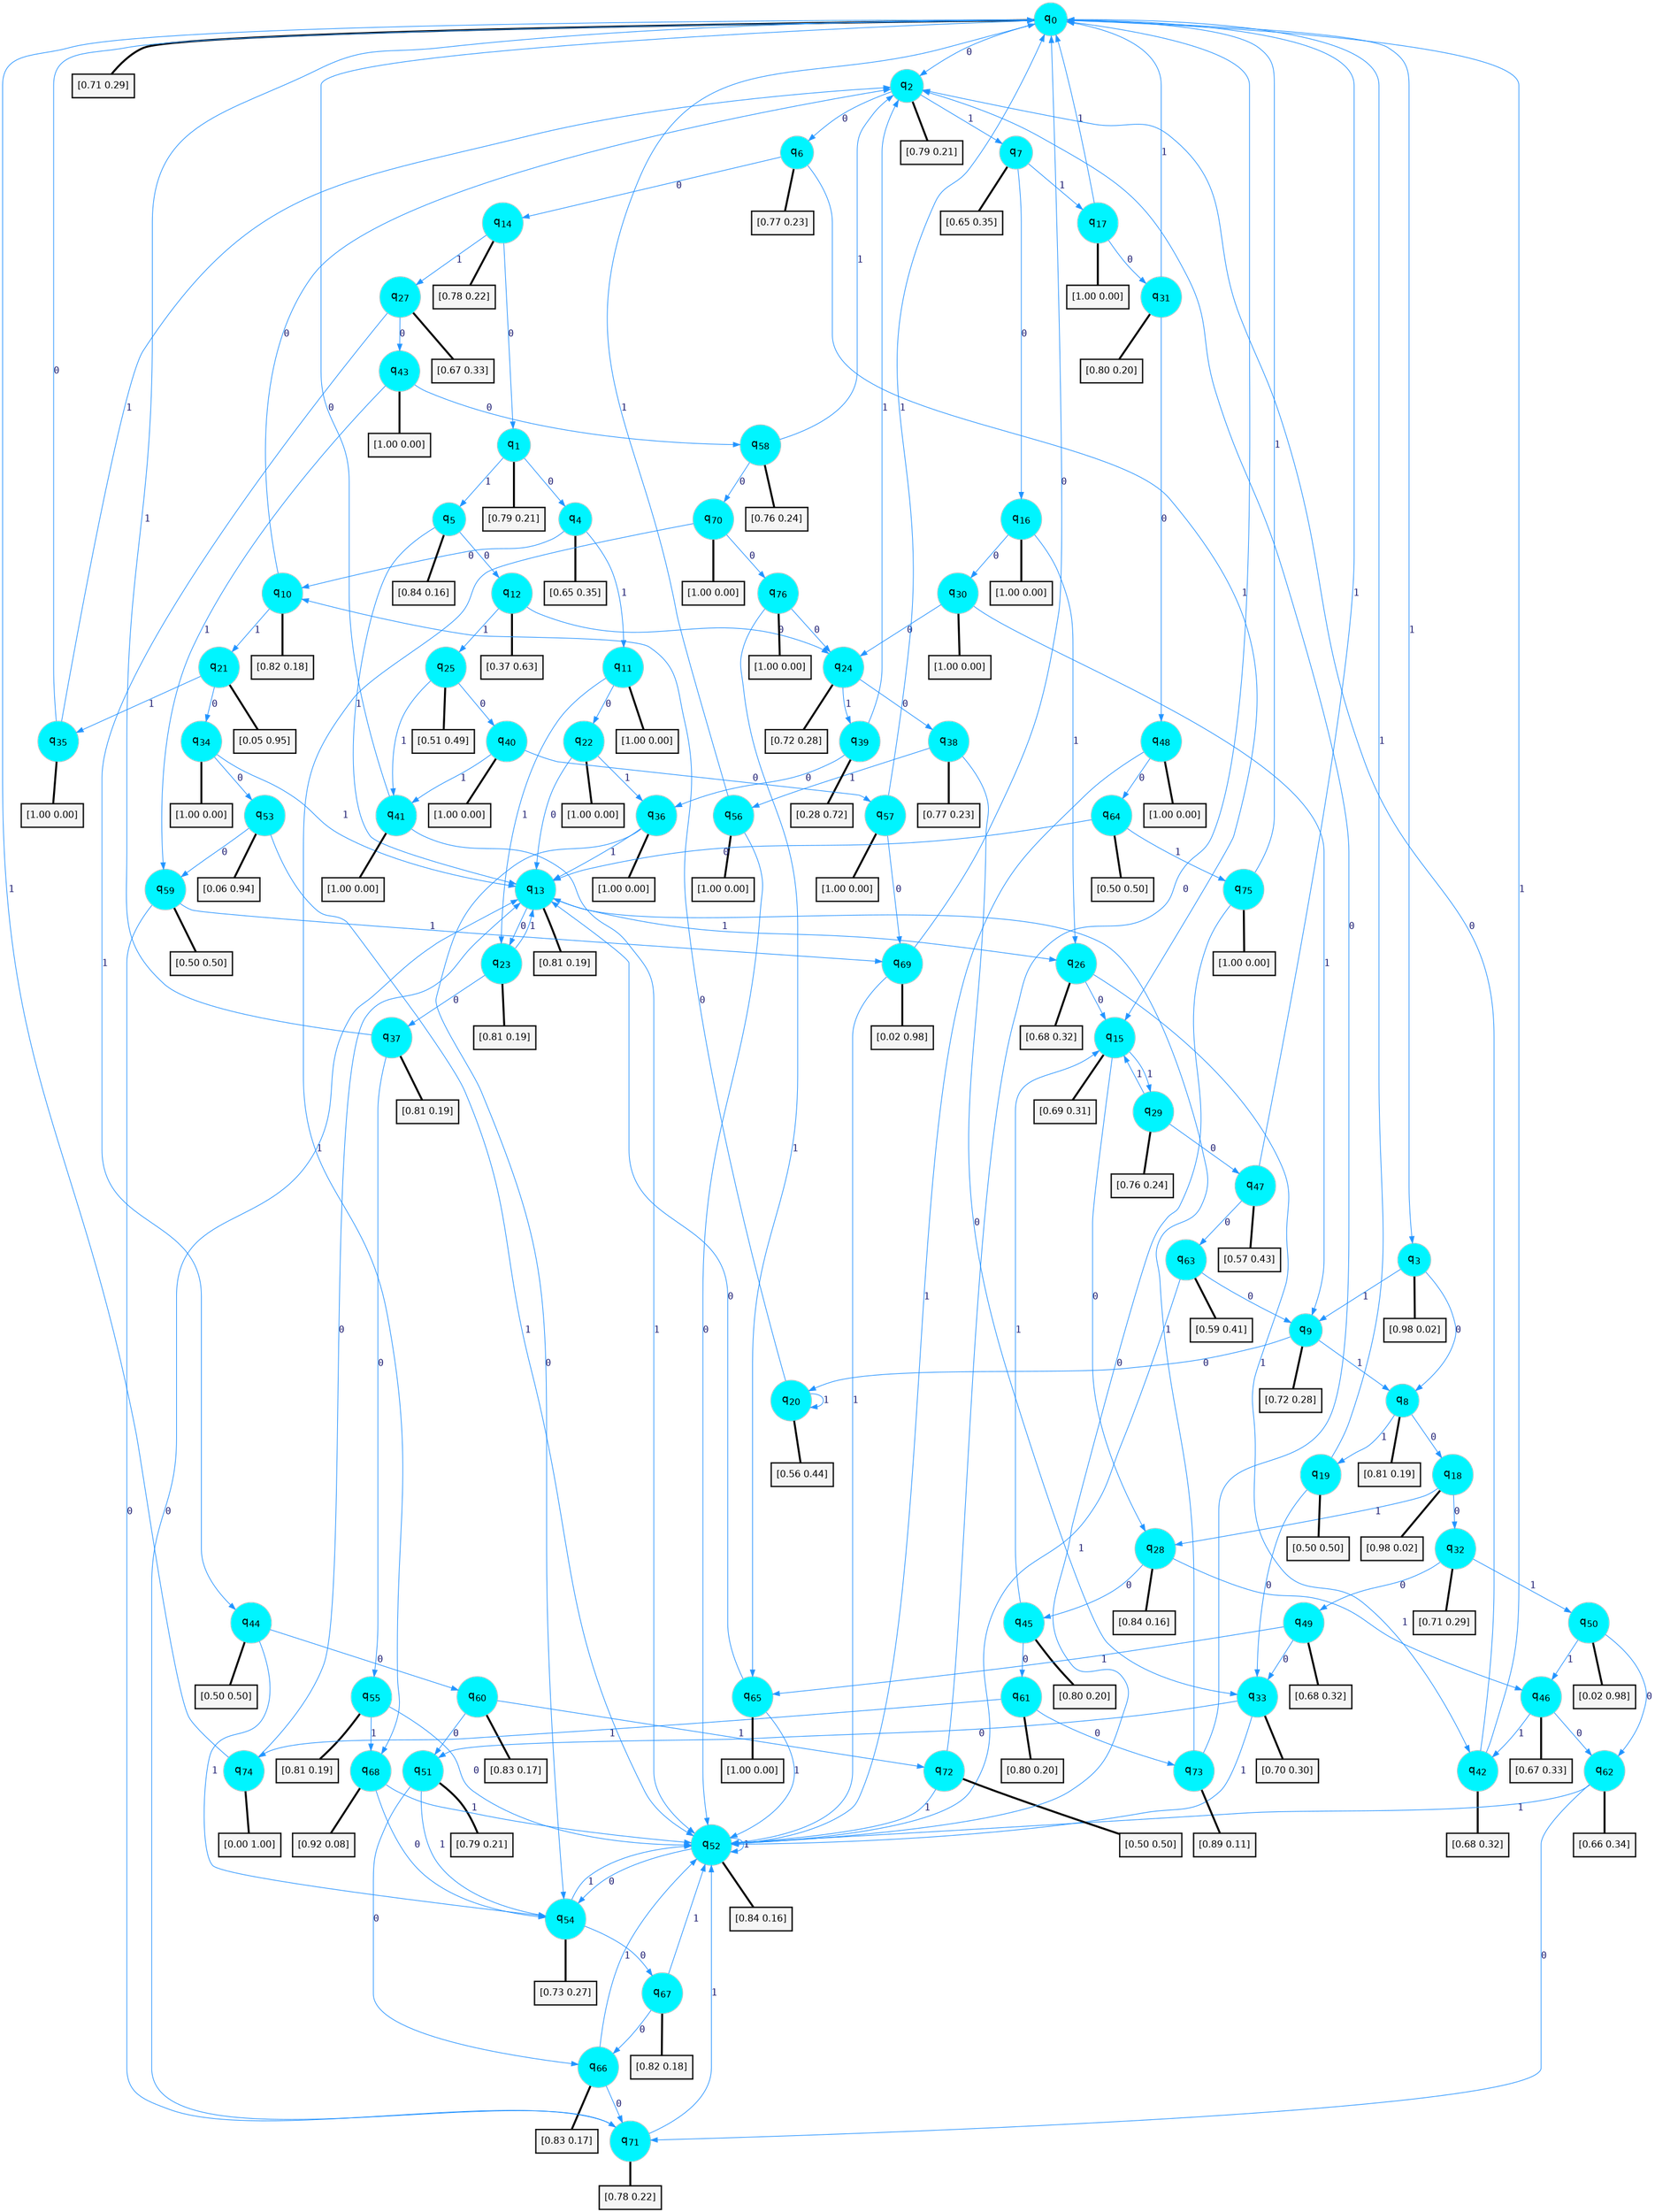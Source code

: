 digraph G {
graph [
bgcolor=transparent, dpi=300, rankdir=TD, size="40,25"];
node [
color=gray, fillcolor=turquoise1, fontcolor=black, fontname=Helvetica, fontsize=16, fontweight=bold, shape=circle, style=filled];
edge [
arrowsize=1, color=dodgerblue1, fontcolor=midnightblue, fontname=courier, fontweight=bold, penwidth=1, style=solid, weight=20];
0[label=<q<SUB>0</SUB>>];
1[label=<q<SUB>1</SUB>>];
2[label=<q<SUB>2</SUB>>];
3[label=<q<SUB>3</SUB>>];
4[label=<q<SUB>4</SUB>>];
5[label=<q<SUB>5</SUB>>];
6[label=<q<SUB>6</SUB>>];
7[label=<q<SUB>7</SUB>>];
8[label=<q<SUB>8</SUB>>];
9[label=<q<SUB>9</SUB>>];
10[label=<q<SUB>10</SUB>>];
11[label=<q<SUB>11</SUB>>];
12[label=<q<SUB>12</SUB>>];
13[label=<q<SUB>13</SUB>>];
14[label=<q<SUB>14</SUB>>];
15[label=<q<SUB>15</SUB>>];
16[label=<q<SUB>16</SUB>>];
17[label=<q<SUB>17</SUB>>];
18[label=<q<SUB>18</SUB>>];
19[label=<q<SUB>19</SUB>>];
20[label=<q<SUB>20</SUB>>];
21[label=<q<SUB>21</SUB>>];
22[label=<q<SUB>22</SUB>>];
23[label=<q<SUB>23</SUB>>];
24[label=<q<SUB>24</SUB>>];
25[label=<q<SUB>25</SUB>>];
26[label=<q<SUB>26</SUB>>];
27[label=<q<SUB>27</SUB>>];
28[label=<q<SUB>28</SUB>>];
29[label=<q<SUB>29</SUB>>];
30[label=<q<SUB>30</SUB>>];
31[label=<q<SUB>31</SUB>>];
32[label=<q<SUB>32</SUB>>];
33[label=<q<SUB>33</SUB>>];
34[label=<q<SUB>34</SUB>>];
35[label=<q<SUB>35</SUB>>];
36[label=<q<SUB>36</SUB>>];
37[label=<q<SUB>37</SUB>>];
38[label=<q<SUB>38</SUB>>];
39[label=<q<SUB>39</SUB>>];
40[label=<q<SUB>40</SUB>>];
41[label=<q<SUB>41</SUB>>];
42[label=<q<SUB>42</SUB>>];
43[label=<q<SUB>43</SUB>>];
44[label=<q<SUB>44</SUB>>];
45[label=<q<SUB>45</SUB>>];
46[label=<q<SUB>46</SUB>>];
47[label=<q<SUB>47</SUB>>];
48[label=<q<SUB>48</SUB>>];
49[label=<q<SUB>49</SUB>>];
50[label=<q<SUB>50</SUB>>];
51[label=<q<SUB>51</SUB>>];
52[label=<q<SUB>52</SUB>>];
53[label=<q<SUB>53</SUB>>];
54[label=<q<SUB>54</SUB>>];
55[label=<q<SUB>55</SUB>>];
56[label=<q<SUB>56</SUB>>];
57[label=<q<SUB>57</SUB>>];
58[label=<q<SUB>58</SUB>>];
59[label=<q<SUB>59</SUB>>];
60[label=<q<SUB>60</SUB>>];
61[label=<q<SUB>61</SUB>>];
62[label=<q<SUB>62</SUB>>];
63[label=<q<SUB>63</SUB>>];
64[label=<q<SUB>64</SUB>>];
65[label=<q<SUB>65</SUB>>];
66[label=<q<SUB>66</SUB>>];
67[label=<q<SUB>67</SUB>>];
68[label=<q<SUB>68</SUB>>];
69[label=<q<SUB>69</SUB>>];
70[label=<q<SUB>70</SUB>>];
71[label=<q<SUB>71</SUB>>];
72[label=<q<SUB>72</SUB>>];
73[label=<q<SUB>73</SUB>>];
74[label=<q<SUB>74</SUB>>];
75[label=<q<SUB>75</SUB>>];
76[label=<q<SUB>76</SUB>>];
77[label="[0.71 0.29]", shape=box,fontcolor=black, fontname=Helvetica, fontsize=14, penwidth=2, fillcolor=whitesmoke,color=black];
78[label="[0.79 0.21]", shape=box,fontcolor=black, fontname=Helvetica, fontsize=14, penwidth=2, fillcolor=whitesmoke,color=black];
79[label="[0.79 0.21]", shape=box,fontcolor=black, fontname=Helvetica, fontsize=14, penwidth=2, fillcolor=whitesmoke,color=black];
80[label="[0.98 0.02]", shape=box,fontcolor=black, fontname=Helvetica, fontsize=14, penwidth=2, fillcolor=whitesmoke,color=black];
81[label="[0.65 0.35]", shape=box,fontcolor=black, fontname=Helvetica, fontsize=14, penwidth=2, fillcolor=whitesmoke,color=black];
82[label="[0.84 0.16]", shape=box,fontcolor=black, fontname=Helvetica, fontsize=14, penwidth=2, fillcolor=whitesmoke,color=black];
83[label="[0.77 0.23]", shape=box,fontcolor=black, fontname=Helvetica, fontsize=14, penwidth=2, fillcolor=whitesmoke,color=black];
84[label="[0.65 0.35]", shape=box,fontcolor=black, fontname=Helvetica, fontsize=14, penwidth=2, fillcolor=whitesmoke,color=black];
85[label="[0.81 0.19]", shape=box,fontcolor=black, fontname=Helvetica, fontsize=14, penwidth=2, fillcolor=whitesmoke,color=black];
86[label="[0.72 0.28]", shape=box,fontcolor=black, fontname=Helvetica, fontsize=14, penwidth=2, fillcolor=whitesmoke,color=black];
87[label="[0.82 0.18]", shape=box,fontcolor=black, fontname=Helvetica, fontsize=14, penwidth=2, fillcolor=whitesmoke,color=black];
88[label="[1.00 0.00]", shape=box,fontcolor=black, fontname=Helvetica, fontsize=14, penwidth=2, fillcolor=whitesmoke,color=black];
89[label="[0.37 0.63]", shape=box,fontcolor=black, fontname=Helvetica, fontsize=14, penwidth=2, fillcolor=whitesmoke,color=black];
90[label="[0.81 0.19]", shape=box,fontcolor=black, fontname=Helvetica, fontsize=14, penwidth=2, fillcolor=whitesmoke,color=black];
91[label="[0.78 0.22]", shape=box,fontcolor=black, fontname=Helvetica, fontsize=14, penwidth=2, fillcolor=whitesmoke,color=black];
92[label="[0.69 0.31]", shape=box,fontcolor=black, fontname=Helvetica, fontsize=14, penwidth=2, fillcolor=whitesmoke,color=black];
93[label="[1.00 0.00]", shape=box,fontcolor=black, fontname=Helvetica, fontsize=14, penwidth=2, fillcolor=whitesmoke,color=black];
94[label="[1.00 0.00]", shape=box,fontcolor=black, fontname=Helvetica, fontsize=14, penwidth=2, fillcolor=whitesmoke,color=black];
95[label="[0.98 0.02]", shape=box,fontcolor=black, fontname=Helvetica, fontsize=14, penwidth=2, fillcolor=whitesmoke,color=black];
96[label="[0.50 0.50]", shape=box,fontcolor=black, fontname=Helvetica, fontsize=14, penwidth=2, fillcolor=whitesmoke,color=black];
97[label="[0.56 0.44]", shape=box,fontcolor=black, fontname=Helvetica, fontsize=14, penwidth=2, fillcolor=whitesmoke,color=black];
98[label="[0.05 0.95]", shape=box,fontcolor=black, fontname=Helvetica, fontsize=14, penwidth=2, fillcolor=whitesmoke,color=black];
99[label="[1.00 0.00]", shape=box,fontcolor=black, fontname=Helvetica, fontsize=14, penwidth=2, fillcolor=whitesmoke,color=black];
100[label="[0.81 0.19]", shape=box,fontcolor=black, fontname=Helvetica, fontsize=14, penwidth=2, fillcolor=whitesmoke,color=black];
101[label="[0.72 0.28]", shape=box,fontcolor=black, fontname=Helvetica, fontsize=14, penwidth=2, fillcolor=whitesmoke,color=black];
102[label="[0.51 0.49]", shape=box,fontcolor=black, fontname=Helvetica, fontsize=14, penwidth=2, fillcolor=whitesmoke,color=black];
103[label="[0.68 0.32]", shape=box,fontcolor=black, fontname=Helvetica, fontsize=14, penwidth=2, fillcolor=whitesmoke,color=black];
104[label="[0.67 0.33]", shape=box,fontcolor=black, fontname=Helvetica, fontsize=14, penwidth=2, fillcolor=whitesmoke,color=black];
105[label="[0.84 0.16]", shape=box,fontcolor=black, fontname=Helvetica, fontsize=14, penwidth=2, fillcolor=whitesmoke,color=black];
106[label="[0.76 0.24]", shape=box,fontcolor=black, fontname=Helvetica, fontsize=14, penwidth=2, fillcolor=whitesmoke,color=black];
107[label="[1.00 0.00]", shape=box,fontcolor=black, fontname=Helvetica, fontsize=14, penwidth=2, fillcolor=whitesmoke,color=black];
108[label="[0.80 0.20]", shape=box,fontcolor=black, fontname=Helvetica, fontsize=14, penwidth=2, fillcolor=whitesmoke,color=black];
109[label="[0.71 0.29]", shape=box,fontcolor=black, fontname=Helvetica, fontsize=14, penwidth=2, fillcolor=whitesmoke,color=black];
110[label="[0.70 0.30]", shape=box,fontcolor=black, fontname=Helvetica, fontsize=14, penwidth=2, fillcolor=whitesmoke,color=black];
111[label="[1.00 0.00]", shape=box,fontcolor=black, fontname=Helvetica, fontsize=14, penwidth=2, fillcolor=whitesmoke,color=black];
112[label="[1.00 0.00]", shape=box,fontcolor=black, fontname=Helvetica, fontsize=14, penwidth=2, fillcolor=whitesmoke,color=black];
113[label="[1.00 0.00]", shape=box,fontcolor=black, fontname=Helvetica, fontsize=14, penwidth=2, fillcolor=whitesmoke,color=black];
114[label="[0.81 0.19]", shape=box,fontcolor=black, fontname=Helvetica, fontsize=14, penwidth=2, fillcolor=whitesmoke,color=black];
115[label="[0.77 0.23]", shape=box,fontcolor=black, fontname=Helvetica, fontsize=14, penwidth=2, fillcolor=whitesmoke,color=black];
116[label="[0.28 0.72]", shape=box,fontcolor=black, fontname=Helvetica, fontsize=14, penwidth=2, fillcolor=whitesmoke,color=black];
117[label="[1.00 0.00]", shape=box,fontcolor=black, fontname=Helvetica, fontsize=14, penwidth=2, fillcolor=whitesmoke,color=black];
118[label="[1.00 0.00]", shape=box,fontcolor=black, fontname=Helvetica, fontsize=14, penwidth=2, fillcolor=whitesmoke,color=black];
119[label="[0.68 0.32]", shape=box,fontcolor=black, fontname=Helvetica, fontsize=14, penwidth=2, fillcolor=whitesmoke,color=black];
120[label="[1.00 0.00]", shape=box,fontcolor=black, fontname=Helvetica, fontsize=14, penwidth=2, fillcolor=whitesmoke,color=black];
121[label="[0.50 0.50]", shape=box,fontcolor=black, fontname=Helvetica, fontsize=14, penwidth=2, fillcolor=whitesmoke,color=black];
122[label="[0.80 0.20]", shape=box,fontcolor=black, fontname=Helvetica, fontsize=14, penwidth=2, fillcolor=whitesmoke,color=black];
123[label="[0.67 0.33]", shape=box,fontcolor=black, fontname=Helvetica, fontsize=14, penwidth=2, fillcolor=whitesmoke,color=black];
124[label="[0.57 0.43]", shape=box,fontcolor=black, fontname=Helvetica, fontsize=14, penwidth=2, fillcolor=whitesmoke,color=black];
125[label="[1.00 0.00]", shape=box,fontcolor=black, fontname=Helvetica, fontsize=14, penwidth=2, fillcolor=whitesmoke,color=black];
126[label="[0.68 0.32]", shape=box,fontcolor=black, fontname=Helvetica, fontsize=14, penwidth=2, fillcolor=whitesmoke,color=black];
127[label="[0.02 0.98]", shape=box,fontcolor=black, fontname=Helvetica, fontsize=14, penwidth=2, fillcolor=whitesmoke,color=black];
128[label="[0.79 0.21]", shape=box,fontcolor=black, fontname=Helvetica, fontsize=14, penwidth=2, fillcolor=whitesmoke,color=black];
129[label="[0.84 0.16]", shape=box,fontcolor=black, fontname=Helvetica, fontsize=14, penwidth=2, fillcolor=whitesmoke,color=black];
130[label="[0.06 0.94]", shape=box,fontcolor=black, fontname=Helvetica, fontsize=14, penwidth=2, fillcolor=whitesmoke,color=black];
131[label="[0.73 0.27]", shape=box,fontcolor=black, fontname=Helvetica, fontsize=14, penwidth=2, fillcolor=whitesmoke,color=black];
132[label="[0.81 0.19]", shape=box,fontcolor=black, fontname=Helvetica, fontsize=14, penwidth=2, fillcolor=whitesmoke,color=black];
133[label="[1.00 0.00]", shape=box,fontcolor=black, fontname=Helvetica, fontsize=14, penwidth=2, fillcolor=whitesmoke,color=black];
134[label="[1.00 0.00]", shape=box,fontcolor=black, fontname=Helvetica, fontsize=14, penwidth=2, fillcolor=whitesmoke,color=black];
135[label="[0.76 0.24]", shape=box,fontcolor=black, fontname=Helvetica, fontsize=14, penwidth=2, fillcolor=whitesmoke,color=black];
136[label="[0.50 0.50]", shape=box,fontcolor=black, fontname=Helvetica, fontsize=14, penwidth=2, fillcolor=whitesmoke,color=black];
137[label="[0.83 0.17]", shape=box,fontcolor=black, fontname=Helvetica, fontsize=14, penwidth=2, fillcolor=whitesmoke,color=black];
138[label="[0.80 0.20]", shape=box,fontcolor=black, fontname=Helvetica, fontsize=14, penwidth=2, fillcolor=whitesmoke,color=black];
139[label="[0.66 0.34]", shape=box,fontcolor=black, fontname=Helvetica, fontsize=14, penwidth=2, fillcolor=whitesmoke,color=black];
140[label="[0.59 0.41]", shape=box,fontcolor=black, fontname=Helvetica, fontsize=14, penwidth=2, fillcolor=whitesmoke,color=black];
141[label="[0.50 0.50]", shape=box,fontcolor=black, fontname=Helvetica, fontsize=14, penwidth=2, fillcolor=whitesmoke,color=black];
142[label="[1.00 0.00]", shape=box,fontcolor=black, fontname=Helvetica, fontsize=14, penwidth=2, fillcolor=whitesmoke,color=black];
143[label="[0.83 0.17]", shape=box,fontcolor=black, fontname=Helvetica, fontsize=14, penwidth=2, fillcolor=whitesmoke,color=black];
144[label="[0.82 0.18]", shape=box,fontcolor=black, fontname=Helvetica, fontsize=14, penwidth=2, fillcolor=whitesmoke,color=black];
145[label="[0.92 0.08]", shape=box,fontcolor=black, fontname=Helvetica, fontsize=14, penwidth=2, fillcolor=whitesmoke,color=black];
146[label="[0.02 0.98]", shape=box,fontcolor=black, fontname=Helvetica, fontsize=14, penwidth=2, fillcolor=whitesmoke,color=black];
147[label="[1.00 0.00]", shape=box,fontcolor=black, fontname=Helvetica, fontsize=14, penwidth=2, fillcolor=whitesmoke,color=black];
148[label="[0.78 0.22]", shape=box,fontcolor=black, fontname=Helvetica, fontsize=14, penwidth=2, fillcolor=whitesmoke,color=black];
149[label="[0.50 0.50]", shape=box,fontcolor=black, fontname=Helvetica, fontsize=14, penwidth=2, fillcolor=whitesmoke,color=black];
150[label="[0.89 0.11]", shape=box,fontcolor=black, fontname=Helvetica, fontsize=14, penwidth=2, fillcolor=whitesmoke,color=black];
151[label="[0.00 1.00]", shape=box,fontcolor=black, fontname=Helvetica, fontsize=14, penwidth=2, fillcolor=whitesmoke,color=black];
152[label="[1.00 0.00]", shape=box,fontcolor=black, fontname=Helvetica, fontsize=14, penwidth=2, fillcolor=whitesmoke,color=black];
153[label="[1.00 0.00]", shape=box,fontcolor=black, fontname=Helvetica, fontsize=14, penwidth=2, fillcolor=whitesmoke,color=black];
0->2 [label=0];
0->3 [label=1];
0->77 [arrowhead=none, penwidth=3,color=black];
1->4 [label=0];
1->5 [label=1];
1->78 [arrowhead=none, penwidth=3,color=black];
2->6 [label=0];
2->7 [label=1];
2->79 [arrowhead=none, penwidth=3,color=black];
3->8 [label=0];
3->9 [label=1];
3->80 [arrowhead=none, penwidth=3,color=black];
4->10 [label=0];
4->11 [label=1];
4->81 [arrowhead=none, penwidth=3,color=black];
5->12 [label=0];
5->13 [label=1];
5->82 [arrowhead=none, penwidth=3,color=black];
6->14 [label=0];
6->15 [label=1];
6->83 [arrowhead=none, penwidth=3,color=black];
7->16 [label=0];
7->17 [label=1];
7->84 [arrowhead=none, penwidth=3,color=black];
8->18 [label=0];
8->19 [label=1];
8->85 [arrowhead=none, penwidth=3,color=black];
9->20 [label=0];
9->8 [label=1];
9->86 [arrowhead=none, penwidth=3,color=black];
10->2 [label=0];
10->21 [label=1];
10->87 [arrowhead=none, penwidth=3,color=black];
11->22 [label=0];
11->23 [label=1];
11->88 [arrowhead=none, penwidth=3,color=black];
12->24 [label=0];
12->25 [label=1];
12->89 [arrowhead=none, penwidth=3,color=black];
13->23 [label=0];
13->26 [label=1];
13->90 [arrowhead=none, penwidth=3,color=black];
14->1 [label=0];
14->27 [label=1];
14->91 [arrowhead=none, penwidth=3,color=black];
15->28 [label=0];
15->29 [label=1];
15->92 [arrowhead=none, penwidth=3,color=black];
16->30 [label=0];
16->26 [label=1];
16->93 [arrowhead=none, penwidth=3,color=black];
17->31 [label=0];
17->0 [label=1];
17->94 [arrowhead=none, penwidth=3,color=black];
18->32 [label=0];
18->28 [label=1];
18->95 [arrowhead=none, penwidth=3,color=black];
19->33 [label=0];
19->0 [label=1];
19->96 [arrowhead=none, penwidth=3,color=black];
20->10 [label=0];
20->20 [label=1];
20->97 [arrowhead=none, penwidth=3,color=black];
21->34 [label=0];
21->35 [label=1];
21->98 [arrowhead=none, penwidth=3,color=black];
22->13 [label=0];
22->36 [label=1];
22->99 [arrowhead=none, penwidth=3,color=black];
23->37 [label=0];
23->13 [label=1];
23->100 [arrowhead=none, penwidth=3,color=black];
24->38 [label=0];
24->39 [label=1];
24->101 [arrowhead=none, penwidth=3,color=black];
25->40 [label=0];
25->41 [label=1];
25->102 [arrowhead=none, penwidth=3,color=black];
26->15 [label=0];
26->42 [label=1];
26->103 [arrowhead=none, penwidth=3,color=black];
27->43 [label=0];
27->44 [label=1];
27->104 [arrowhead=none, penwidth=3,color=black];
28->45 [label=0];
28->46 [label=1];
28->105 [arrowhead=none, penwidth=3,color=black];
29->47 [label=0];
29->15 [label=1];
29->106 [arrowhead=none, penwidth=3,color=black];
30->24 [label=0];
30->9 [label=1];
30->107 [arrowhead=none, penwidth=3,color=black];
31->48 [label=0];
31->0 [label=1];
31->108 [arrowhead=none, penwidth=3,color=black];
32->49 [label=0];
32->50 [label=1];
32->109 [arrowhead=none, penwidth=3,color=black];
33->51 [label=0];
33->52 [label=1];
33->110 [arrowhead=none, penwidth=3,color=black];
34->53 [label=0];
34->13 [label=1];
34->111 [arrowhead=none, penwidth=3,color=black];
35->0 [label=0];
35->2 [label=1];
35->112 [arrowhead=none, penwidth=3,color=black];
36->54 [label=0];
36->13 [label=1];
36->113 [arrowhead=none, penwidth=3,color=black];
37->55 [label=0];
37->0 [label=1];
37->114 [arrowhead=none, penwidth=3,color=black];
38->33 [label=0];
38->56 [label=1];
38->115 [arrowhead=none, penwidth=3,color=black];
39->36 [label=0];
39->2 [label=1];
39->116 [arrowhead=none, penwidth=3,color=black];
40->57 [label=0];
40->41 [label=1];
40->117 [arrowhead=none, penwidth=3,color=black];
41->0 [label=0];
41->52 [label=1];
41->118 [arrowhead=none, penwidth=3,color=black];
42->2 [label=0];
42->0 [label=1];
42->119 [arrowhead=none, penwidth=3,color=black];
43->58 [label=0];
43->59 [label=1];
43->120 [arrowhead=none, penwidth=3,color=black];
44->60 [label=0];
44->54 [label=1];
44->121 [arrowhead=none, penwidth=3,color=black];
45->61 [label=0];
45->15 [label=1];
45->122 [arrowhead=none, penwidth=3,color=black];
46->62 [label=0];
46->42 [label=1];
46->123 [arrowhead=none, penwidth=3,color=black];
47->63 [label=0];
47->0 [label=1];
47->124 [arrowhead=none, penwidth=3,color=black];
48->64 [label=0];
48->52 [label=1];
48->125 [arrowhead=none, penwidth=3,color=black];
49->33 [label=0];
49->65 [label=1];
49->126 [arrowhead=none, penwidth=3,color=black];
50->62 [label=0];
50->46 [label=1];
50->127 [arrowhead=none, penwidth=3,color=black];
51->66 [label=0];
51->54 [label=1];
51->128 [arrowhead=none, penwidth=3,color=black];
52->54 [label=0];
52->52 [label=1];
52->129 [arrowhead=none, penwidth=3,color=black];
53->59 [label=0];
53->52 [label=1];
53->130 [arrowhead=none, penwidth=3,color=black];
54->67 [label=0];
54->52 [label=1];
54->131 [arrowhead=none, penwidth=3,color=black];
55->52 [label=0];
55->68 [label=1];
55->132 [arrowhead=none, penwidth=3,color=black];
56->52 [label=0];
56->0 [label=1];
56->133 [arrowhead=none, penwidth=3,color=black];
57->69 [label=0];
57->0 [label=1];
57->134 [arrowhead=none, penwidth=3,color=black];
58->70 [label=0];
58->2 [label=1];
58->135 [arrowhead=none, penwidth=3,color=black];
59->71 [label=0];
59->69 [label=1];
59->136 [arrowhead=none, penwidth=3,color=black];
60->51 [label=0];
60->72 [label=1];
60->137 [arrowhead=none, penwidth=3,color=black];
61->73 [label=0];
61->74 [label=1];
61->138 [arrowhead=none, penwidth=3,color=black];
62->71 [label=0];
62->52 [label=1];
62->139 [arrowhead=none, penwidth=3,color=black];
63->9 [label=0];
63->52 [label=1];
63->140 [arrowhead=none, penwidth=3,color=black];
64->13 [label=0];
64->75 [label=1];
64->141 [arrowhead=none, penwidth=3,color=black];
65->13 [label=0];
65->52 [label=1];
65->142 [arrowhead=none, penwidth=3,color=black];
66->71 [label=0];
66->52 [label=1];
66->143 [arrowhead=none, penwidth=3,color=black];
67->66 [label=0];
67->52 [label=1];
67->144 [arrowhead=none, penwidth=3,color=black];
68->54 [label=0];
68->52 [label=1];
68->145 [arrowhead=none, penwidth=3,color=black];
69->0 [label=0];
69->52 [label=1];
69->146 [arrowhead=none, penwidth=3,color=black];
70->76 [label=0];
70->68 [label=1];
70->147 [arrowhead=none, penwidth=3,color=black];
71->13 [label=0];
71->52 [label=1];
71->148 [arrowhead=none, penwidth=3,color=black];
72->0 [label=0];
72->52 [label=1];
72->149 [arrowhead=none, penwidth=3,color=black];
73->2 [label=0];
73->13 [label=1];
73->150 [arrowhead=none, penwidth=3,color=black];
74->13 [label=0];
74->0 [label=1];
74->151 [arrowhead=none, penwidth=3,color=black];
75->52 [label=0];
75->0 [label=1];
75->152 [arrowhead=none, penwidth=3,color=black];
76->24 [label=0];
76->65 [label=1];
76->153 [arrowhead=none, penwidth=3,color=black];
}
